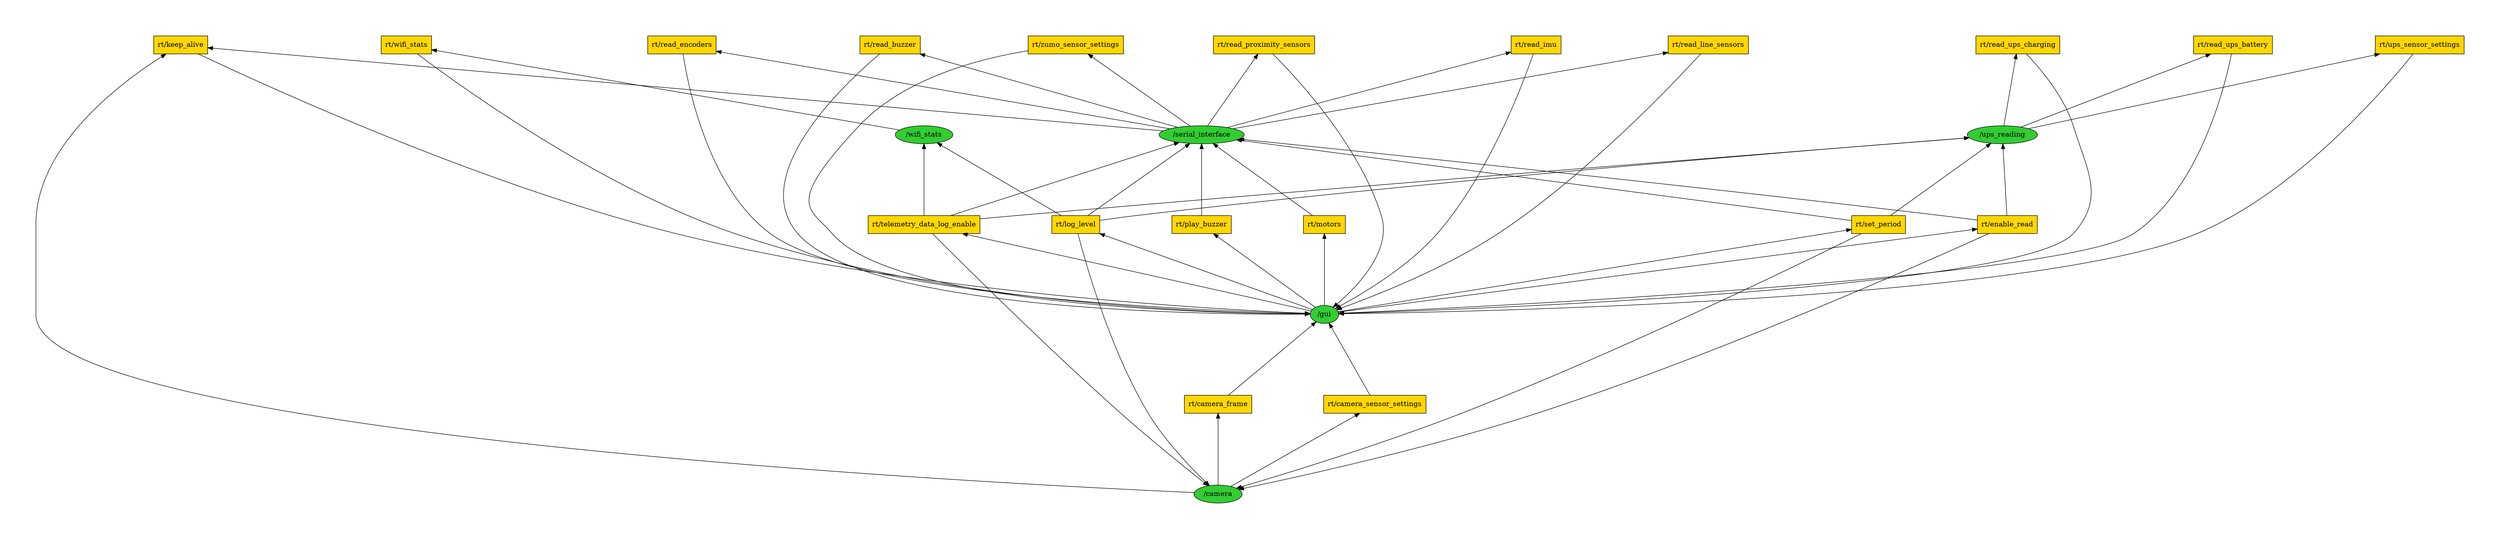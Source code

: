 digraph rosgraph {graph [pad="1", nodesep="2", rankdir="BT", ranksep="2"];"/camera"[style=filled,fillcolor="limegreen"];"/wifi_stats"[style=filled,fillcolor="limegreen"];"/gui"[style=filled,fillcolor="limegreen"];"/serial_interface"[style=filled,fillcolor="limegreen"];"/ups_reading"[style=filled,fillcolor="limegreen"];"rt/camera_frame"[shape=box,style=filled,fillcolor="gold"];"rt/wifi_stats"[shape=box,style=filled,fillcolor="gold"];"rt/motors"[shape=box,style=filled,fillcolor="gold"];"rt/telemetry_data_log_enable"[shape=box,style=filled,fillcolor="gold"];"rt/read_buzzer"[shape=box,style=filled,fillcolor="gold"];"rt/set_period"[shape=box,style=filled,fillcolor="gold"];"rt/zumo_sensor_settings"[shape=box,style=filled,fillcolor="gold"];"rt/read_proximity_sensors"[shape=box,style=filled,fillcolor="gold"];"rt/camera_sensor_settings"[shape=box,style=filled,fillcolor="gold"];"rt/read_ups_charging"[shape=box,style=filled,fillcolor="gold"];"rt/keep_alive"[shape=box,style=filled,fillcolor="gold"];"rt/log_level"[shape=box,style=filled,fillcolor="gold"];"rt/play_buzzer"[shape=box,style=filled,fillcolor="gold"];"rt/read_imu"[shape=box,style=filled,fillcolor="gold"];"rt/enable_read"[shape=box,style=filled,fillcolor="gold"];"rt/read_ups_battery"[shape=box,style=filled,fillcolor="gold"];"rt/ups_sensor_settings"[shape=box,style=filled,fillcolor="gold"];"rt/read_line_sensors"[shape=box,style=filled,fillcolor="gold"];"rt/read_encoders"[shape=box,style=filled,fillcolor="gold"];"/camera" -> "rt/camera_sensor_settings""/camera" -> "rt/keep_alive""/camera" -> "rt/camera_frame""rt/enable_read" -> "/camera""rt/telemetry_data_log_enable" -> "/camera""rt/log_level" -> "/camera""rt/set_period" -> "/camera""/wifi_stats" -> "rt/wifi_stats""rt/telemetry_data_log_enable" -> "/wifi_stats""rt/log_level" -> "/wifi_stats""/gui" -> "rt/play_buzzer""/gui" -> "rt/log_level""/gui" -> "rt/telemetry_data_log_enable""/gui" -> "rt/enable_read""/gui" -> "rt/set_period""/gui" -> "rt/motors""rt/ups_sensor_settings" -> "/gui""rt/camera_sensor_settings" -> "/gui""rt/read_proximity_sensors" -> "/gui""rt/keep_alive" -> "/gui""rt/read_ups_charging" -> "/gui""rt/wifi_stats" -> "/gui""rt/read_imu" -> "/gui""rt/camera_frame" -> "/gui""rt/read_encoders" -> "/gui""rt/read_buzzer" -> "/gui""rt/read_line_sensors" -> "/gui""rt/read_ups_battery" -> "/gui""rt/zumo_sensor_settings" -> "/gui""/serial_interface" -> "rt/read_proximity_sensors""/serial_interface" -> "rt/read_encoders""/serial_interface" -> "rt/read_buzzer""/serial_interface" -> "rt/keep_alive""/serial_interface" -> "rt/zumo_sensor_settings""/serial_interface" -> "rt/read_imu""/serial_interface" -> "rt/read_line_sensors""rt/set_period" -> "/serial_interface""rt/motors" -> "/serial_interface""rt/enable_read" -> "/serial_interface""rt/log_level" -> "/serial_interface""rt/play_buzzer" -> "/serial_interface""rt/telemetry_data_log_enable" -> "/serial_interface""/ups_reading" -> "rt/read_ups_battery""/ups_reading" -> "rt/read_ups_charging""/ups_reading" -> "rt/ups_sensor_settings""rt/log_level" -> "/ups_reading""rt/telemetry_data_log_enable" -> "/ups_reading""rt/set_period" -> "/ups_reading""rt/enable_read" -> "/ups_reading"}